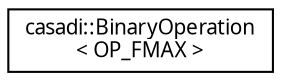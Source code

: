 digraph "Graphical Class Hierarchy"
{
  edge [fontname="FreeSans.ttf",fontsize="10",labelfontname="FreeSans.ttf",labelfontsize="10"];
  node [fontname="FreeSans.ttf",fontsize="10",shape=record];
  rankdir="LR";
  Node1 [label="casadi::BinaryOperation\l\< OP_FMAX \>",height=0.2,width=0.4,color="black", fillcolor="white", style="filled",URL="$d1/dff/structcasadi_1_1BinaryOperation_3_01OP__FMAX_01_4.html",tooltip="Maximum. "];
}
